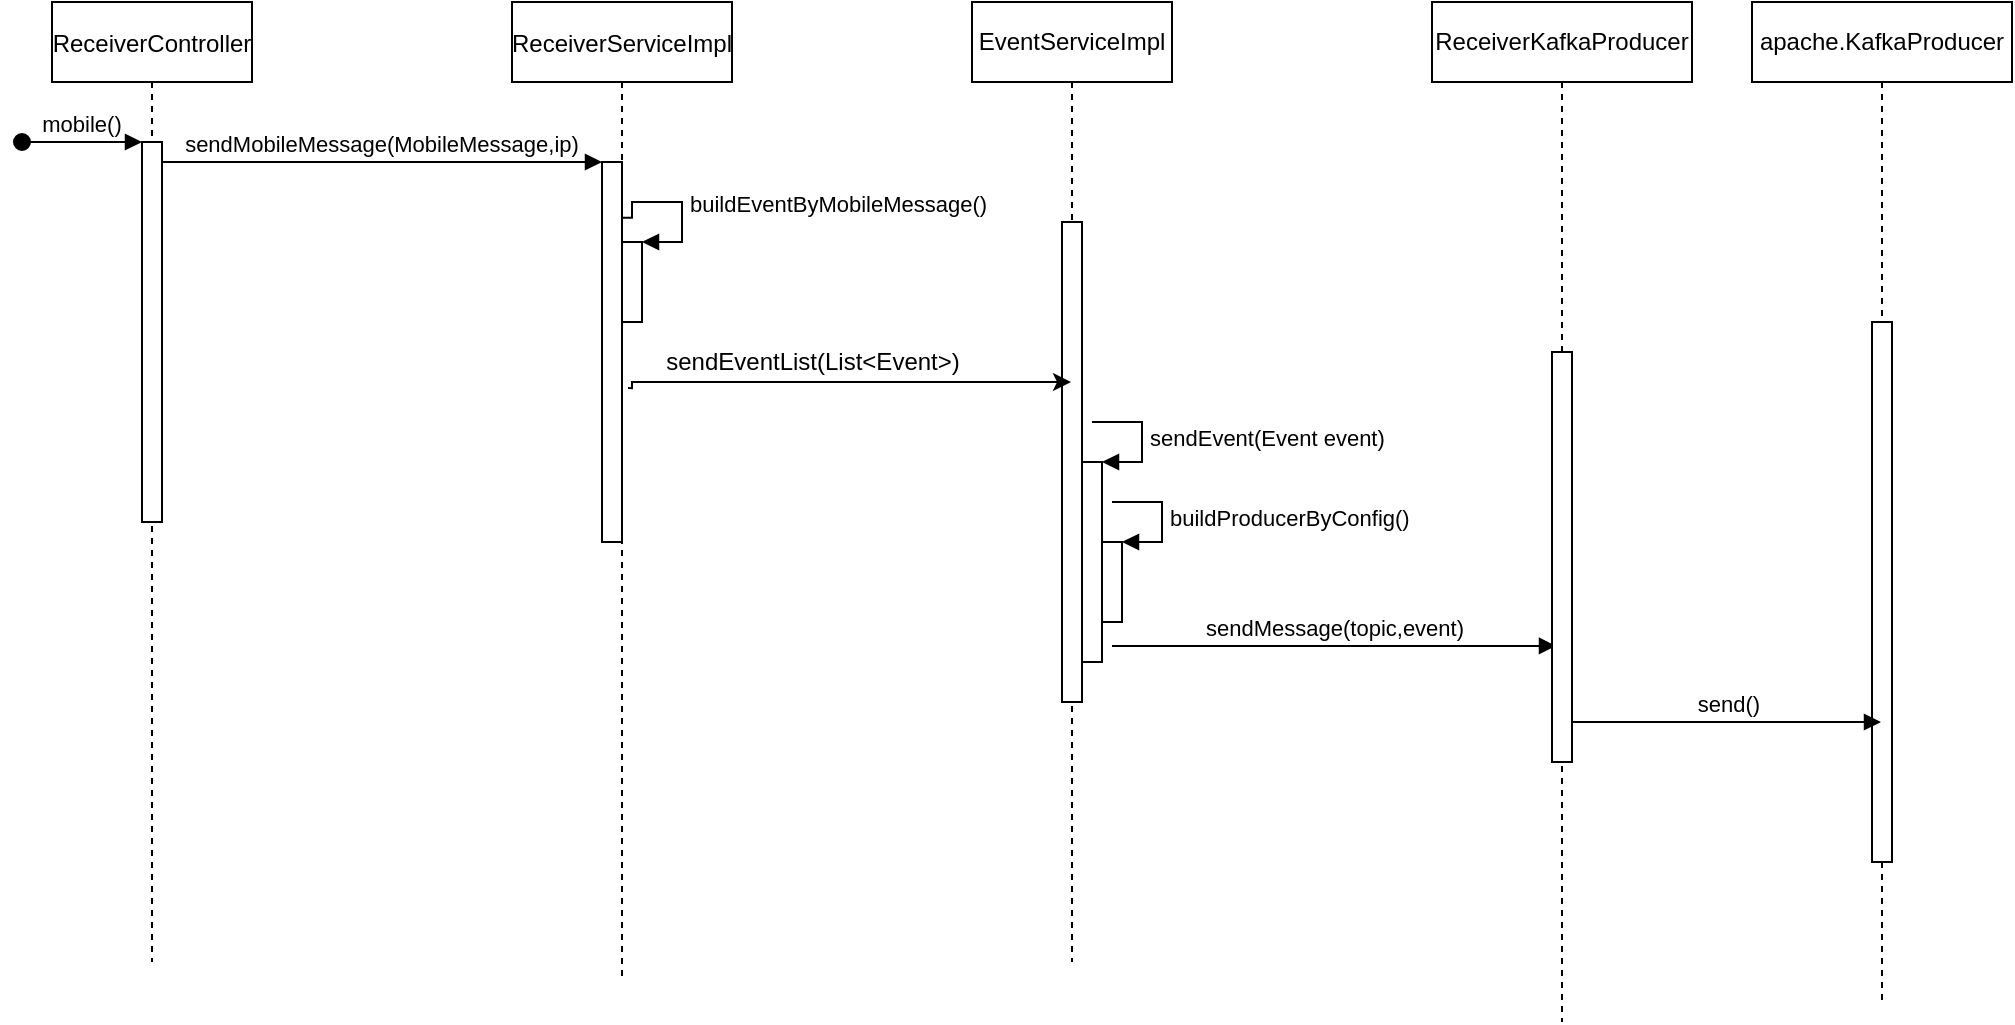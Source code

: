 <mxfile version="14.2.4" type="github">
  <diagram id="kgpKYQtTHZ0yAKxKKP6v" name="Page-1">
    <mxGraphModel dx="1382" dy="761" grid="1" gridSize="10" guides="1" tooltips="1" connect="1" arrows="1" fold="1" page="1" pageScale="1" pageWidth="850" pageHeight="1100" math="0" shadow="0">
      <root>
        <mxCell id="0" />
        <mxCell id="1" parent="0" />
        <mxCell id="3nuBFxr9cyL0pnOWT2aG-1" value="ReceiverController" style="shape=umlLifeline;perimeter=lifelinePerimeter;container=1;collapsible=0;recursiveResize=0;rounded=0;shadow=0;strokeWidth=1;" parent="1" vertex="1">
          <mxGeometry x="120" y="80" width="100" height="480" as="geometry" />
        </mxCell>
        <mxCell id="3nuBFxr9cyL0pnOWT2aG-2" value="" style="points=[];perimeter=orthogonalPerimeter;rounded=0;shadow=0;strokeWidth=1;" parent="3nuBFxr9cyL0pnOWT2aG-1" vertex="1">
          <mxGeometry x="45" y="70" width="10" height="190" as="geometry" />
        </mxCell>
        <mxCell id="3nuBFxr9cyL0pnOWT2aG-3" value="mobile()" style="verticalAlign=bottom;startArrow=oval;endArrow=block;startSize=8;shadow=0;strokeWidth=1;" parent="3nuBFxr9cyL0pnOWT2aG-1" target="3nuBFxr9cyL0pnOWT2aG-2" edge="1">
          <mxGeometry relative="1" as="geometry">
            <mxPoint x="-15" y="70" as="sourcePoint" />
          </mxGeometry>
        </mxCell>
        <mxCell id="3nuBFxr9cyL0pnOWT2aG-5" value="ReceiverServiceImpl" style="shape=umlLifeline;perimeter=lifelinePerimeter;container=1;collapsible=0;recursiveResize=0;rounded=0;shadow=0;strokeWidth=1;" parent="1" vertex="1">
          <mxGeometry x="350" y="80" width="110" height="490" as="geometry" />
        </mxCell>
        <mxCell id="3nuBFxr9cyL0pnOWT2aG-6" value="" style="points=[];perimeter=orthogonalPerimeter;rounded=0;shadow=0;strokeWidth=1;" parent="3nuBFxr9cyL0pnOWT2aG-5" vertex="1">
          <mxGeometry x="45" y="80" width="10" height="190" as="geometry" />
        </mxCell>
        <mxCell id="3g8HVlSdr4foOUqnur-r-5" value="" style="html=1;points=[];perimeter=orthogonalPerimeter;" vertex="1" parent="3nuBFxr9cyL0pnOWT2aG-5">
          <mxGeometry x="55" y="120" width="10" height="40" as="geometry" />
        </mxCell>
        <mxCell id="3g8HVlSdr4foOUqnur-r-6" value="buildEventByMobileMessage()" style="edgeStyle=orthogonalEdgeStyle;html=1;align=left;spacingLeft=2;endArrow=block;rounded=0;entryX=1;entryY=0;exitX=1;exitY=0.147;exitDx=0;exitDy=0;exitPerimeter=0;" edge="1" target="3g8HVlSdr4foOUqnur-r-5" parent="3nuBFxr9cyL0pnOWT2aG-5" source="3nuBFxr9cyL0pnOWT2aG-6">
          <mxGeometry relative="1" as="geometry">
            <mxPoint x="60" y="140" as="sourcePoint" />
            <Array as="points">
              <mxPoint x="60" y="108" />
              <mxPoint x="60" y="100" />
              <mxPoint x="85" y="100" />
              <mxPoint x="85" y="120" />
            </Array>
          </mxGeometry>
        </mxCell>
        <mxCell id="3nuBFxr9cyL0pnOWT2aG-8" value="sendMobileMessage(MobileMessage,ip)" style="verticalAlign=bottom;endArrow=block;entryX=0;entryY=0;shadow=0;strokeWidth=1;" parent="1" source="3nuBFxr9cyL0pnOWT2aG-2" target="3nuBFxr9cyL0pnOWT2aG-6" edge="1">
          <mxGeometry relative="1" as="geometry">
            <mxPoint x="275" y="160" as="sourcePoint" />
          </mxGeometry>
        </mxCell>
        <mxCell id="3g8HVlSdr4foOUqnur-r-3" value="EventServiceImpl" style="shape=umlLifeline;perimeter=lifelinePerimeter;whiteSpace=wrap;html=1;container=1;collapsible=0;recursiveResize=0;outlineConnect=0;" vertex="1" parent="1">
          <mxGeometry x="580" y="80" width="100" height="480" as="geometry" />
        </mxCell>
        <mxCell id="3g8HVlSdr4foOUqnur-r-4" value="" style="html=1;points=[];perimeter=orthogonalPerimeter;" vertex="1" parent="3g8HVlSdr4foOUqnur-r-3">
          <mxGeometry x="45" y="110" width="10" height="240" as="geometry" />
        </mxCell>
        <mxCell id="3g8HVlSdr4foOUqnur-r-9" value="" style="html=1;points=[];perimeter=orthogonalPerimeter;" vertex="1" parent="3g8HVlSdr4foOUqnur-r-3">
          <mxGeometry x="55" y="230" width="10" height="100" as="geometry" />
        </mxCell>
        <mxCell id="3g8HVlSdr4foOUqnur-r-10" value="sendEvent(Event event)" style="edgeStyle=orthogonalEdgeStyle;html=1;align=left;spacingLeft=2;endArrow=block;rounded=0;entryX=1;entryY=0;" edge="1" target="3g8HVlSdr4foOUqnur-r-9" parent="3g8HVlSdr4foOUqnur-r-3">
          <mxGeometry relative="1" as="geometry">
            <mxPoint x="60" y="210" as="sourcePoint" />
            <Array as="points">
              <mxPoint x="85" y="210" />
            </Array>
          </mxGeometry>
        </mxCell>
        <mxCell id="3g8HVlSdr4foOUqnur-r-12" value="" style="html=1;points=[];perimeter=orthogonalPerimeter;" vertex="1" parent="3g8HVlSdr4foOUqnur-r-3">
          <mxGeometry x="65" y="270" width="10" height="40" as="geometry" />
        </mxCell>
        <mxCell id="3g8HVlSdr4foOUqnur-r-13" value="buildProducerByConfig()" style="edgeStyle=orthogonalEdgeStyle;html=1;align=left;spacingLeft=2;endArrow=block;rounded=0;entryX=1;entryY=0;" edge="1" target="3g8HVlSdr4foOUqnur-r-12" parent="3g8HVlSdr4foOUqnur-r-3">
          <mxGeometry relative="1" as="geometry">
            <mxPoint x="70" y="250" as="sourcePoint" />
            <Array as="points">
              <mxPoint x="95" y="250" />
            </Array>
          </mxGeometry>
        </mxCell>
        <mxCell id="3g8HVlSdr4foOUqnur-r-16" value="sendMessage(topic,event)" style="html=1;verticalAlign=bottom;endArrow=block;entryX=0.2;entryY=0.717;entryDx=0;entryDy=0;entryPerimeter=0;" edge="1" parent="3g8HVlSdr4foOUqnur-r-3" target="3g8HVlSdr4foOUqnur-r-15">
          <mxGeometry width="80" relative="1" as="geometry">
            <mxPoint x="70" y="322" as="sourcePoint" />
            <mxPoint x="150" y="320" as="targetPoint" />
          </mxGeometry>
        </mxCell>
        <mxCell id="3g8HVlSdr4foOUqnur-r-7" style="edgeStyle=orthogonalEdgeStyle;rounded=0;orthogonalLoop=1;jettySize=auto;html=1;exitX=1.3;exitY=0.595;exitDx=0;exitDy=0;exitPerimeter=0;" edge="1" parent="1" source="3nuBFxr9cyL0pnOWT2aG-6" target="3g8HVlSdr4foOUqnur-r-3">
          <mxGeometry relative="1" as="geometry">
            <mxPoint x="410" y="310" as="sourcePoint" />
            <Array as="points">
              <mxPoint x="410" y="273" />
              <mxPoint x="410" y="270" />
            </Array>
          </mxGeometry>
        </mxCell>
        <mxCell id="3g8HVlSdr4foOUqnur-r-8" value="sendEventList(List&amp;lt;Event&amp;gt;)" style="text;html=1;align=center;verticalAlign=middle;resizable=0;points=[];autosize=1;" vertex="1" parent="1">
          <mxGeometry x="420" y="250" width="160" height="20" as="geometry" />
        </mxCell>
        <mxCell id="3g8HVlSdr4foOUqnur-r-14" value="ReceiverKafkaProducer" style="shape=umlLifeline;perimeter=lifelinePerimeter;whiteSpace=wrap;html=1;container=1;collapsible=0;recursiveResize=0;outlineConnect=0;" vertex="1" parent="1">
          <mxGeometry x="810" y="80" width="130" height="510" as="geometry" />
        </mxCell>
        <mxCell id="3g8HVlSdr4foOUqnur-r-15" value="" style="html=1;points=[];perimeter=orthogonalPerimeter;" vertex="1" parent="3g8HVlSdr4foOUqnur-r-14">
          <mxGeometry x="60" y="175" width="10" height="205" as="geometry" />
        </mxCell>
        <mxCell id="3g8HVlSdr4foOUqnur-r-17" value="apache.KafkaProducer" style="shape=umlLifeline;perimeter=lifelinePerimeter;whiteSpace=wrap;html=1;container=1;collapsible=0;recursiveResize=0;outlineConnect=0;" vertex="1" parent="1">
          <mxGeometry x="970" y="80" width="130" height="500" as="geometry" />
        </mxCell>
        <mxCell id="3g8HVlSdr4foOUqnur-r-18" value="" style="html=1;points=[];perimeter=orthogonalPerimeter;" vertex="1" parent="3g8HVlSdr4foOUqnur-r-17">
          <mxGeometry x="60" y="160" width="10" height="270" as="geometry" />
        </mxCell>
        <mxCell id="3g8HVlSdr4foOUqnur-r-19" value="send()" style="html=1;verticalAlign=bottom;endArrow=block;" edge="1" parent="1" target="3g8HVlSdr4foOUqnur-r-17">
          <mxGeometry width="80" relative="1" as="geometry">
            <mxPoint x="880" y="440" as="sourcePoint" />
            <mxPoint x="960" y="440" as="targetPoint" />
          </mxGeometry>
        </mxCell>
      </root>
    </mxGraphModel>
  </diagram>
</mxfile>

